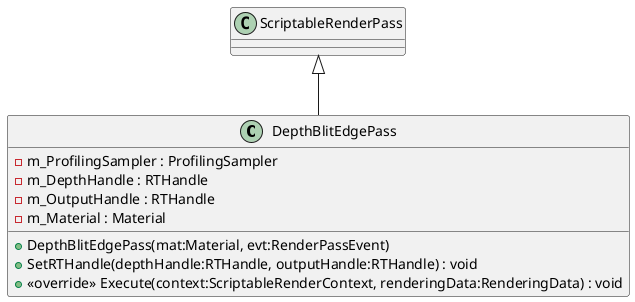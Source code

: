 @startuml
class DepthBlitEdgePass {
    - m_ProfilingSampler : ProfilingSampler
    - m_DepthHandle : RTHandle
    - m_OutputHandle : RTHandle
    - m_Material : Material
    + DepthBlitEdgePass(mat:Material, evt:RenderPassEvent)
    + SetRTHandle(depthHandle:RTHandle, outputHandle:RTHandle) : void
    + <<override>> Execute(context:ScriptableRenderContext, renderingData:RenderingData) : void
}
ScriptableRenderPass <|-- DepthBlitEdgePass
@enduml
